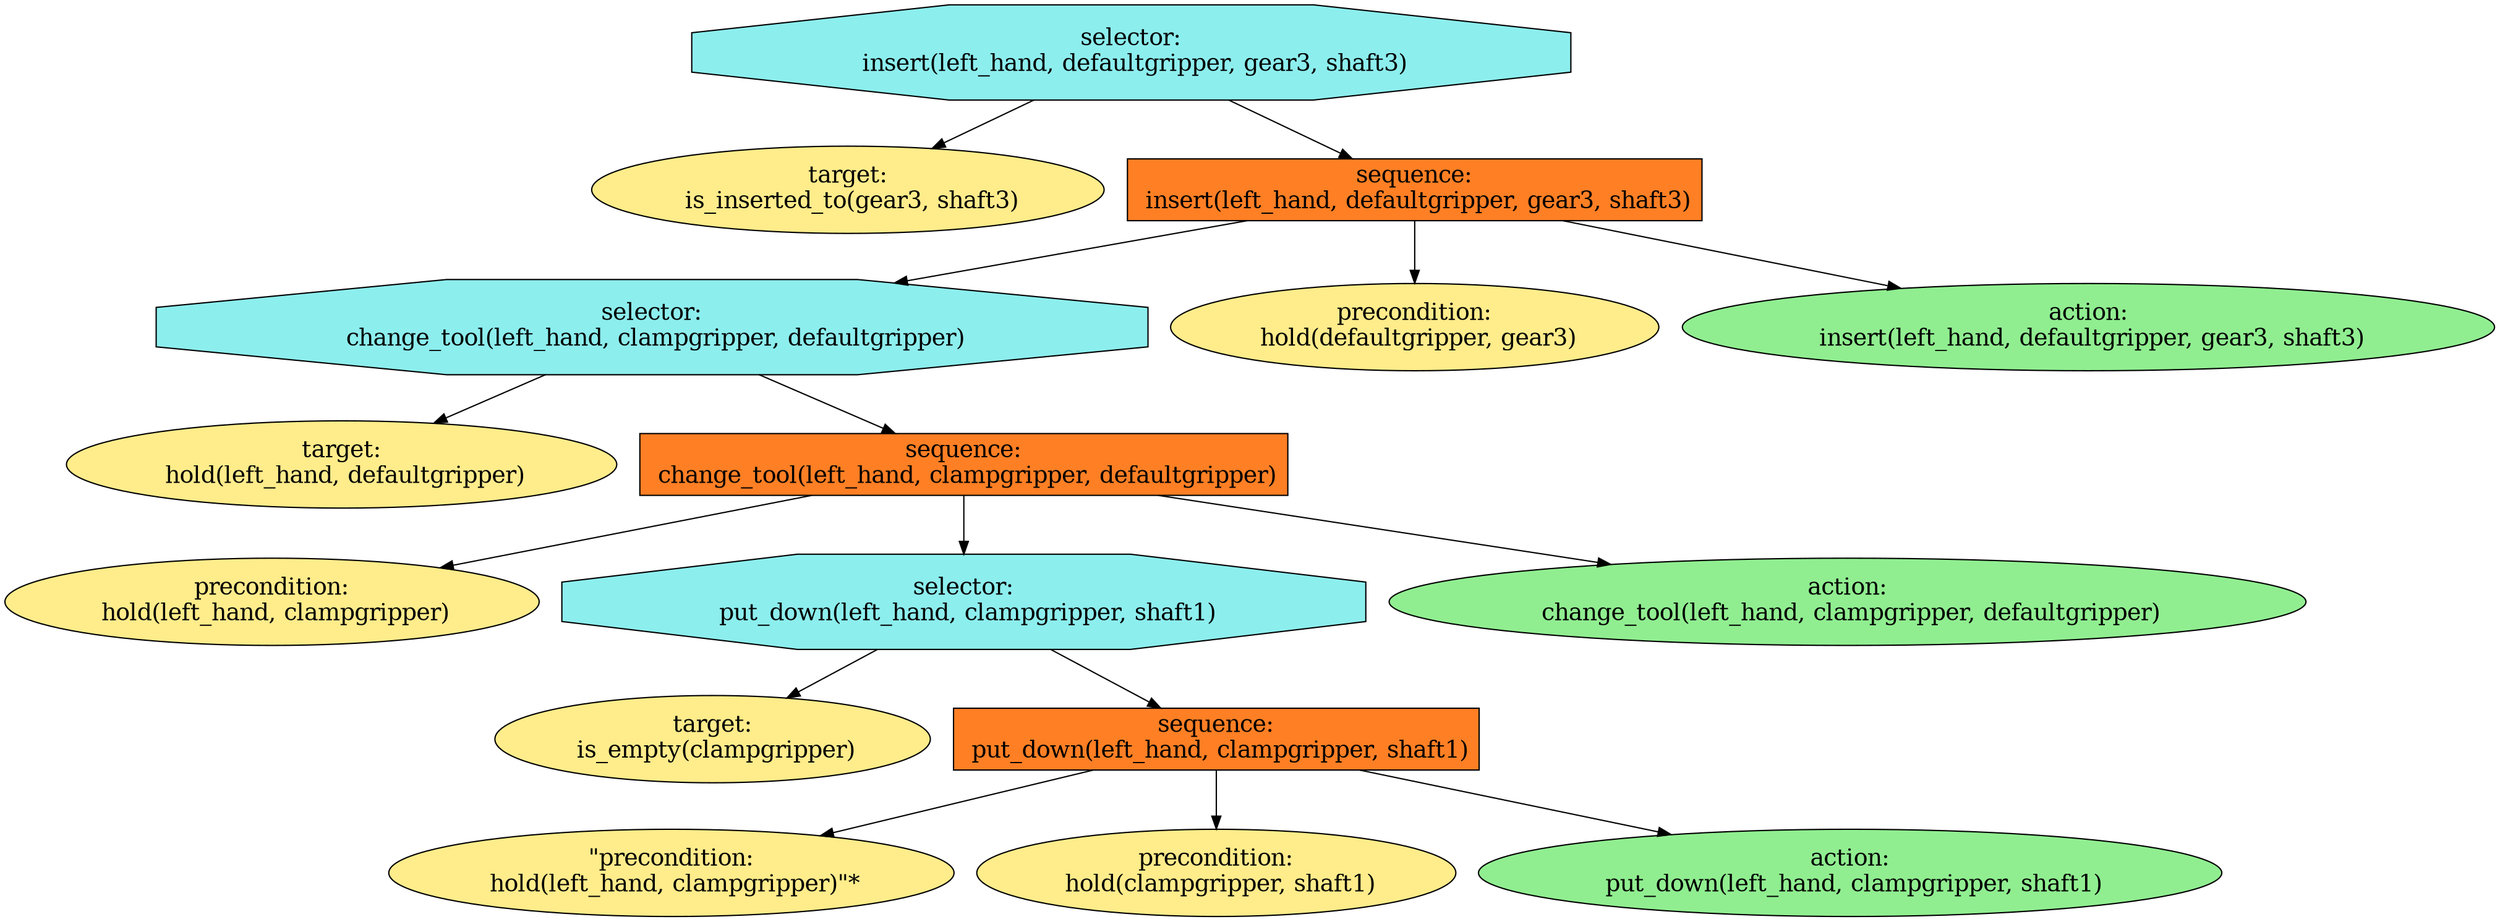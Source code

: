 digraph pastafarianism {
ordering=out;
graph [fontname="times-roman"];
node [fontname="times-roman"];
edge [fontname="times-roman"];
"selector:
 insert(left_hand, defaultgripper, gear3, shaft3)" [fillcolor=darkslategray2, fontcolor=black, fontsize=18, label="selector:
 insert(left_hand, defaultgripper, gear3, shaft3)", shape=octagon, style=filled];
"target:
 is_inserted_to(gear3, shaft3)" [fillcolor=lightgoldenrod1, fontcolor=black, fontsize=18, label="target:
 is_inserted_to(gear3, shaft3)", shape=ellipse, style=filled];
"selector:
 insert(left_hand, defaultgripper, gear3, shaft3)" -> "target:
 is_inserted_to(gear3, shaft3)";
"sequence:
 insert(left_hand, defaultgripper, gear3, shaft3)" [fillcolor=chocolate1, fontcolor=black, fontsize=18, label="sequence:
 insert(left_hand, defaultgripper, gear3, shaft3)", shape=box, style=filled];
"selector:
 insert(left_hand, defaultgripper, gear3, shaft3)" -> "sequence:
 insert(left_hand, defaultgripper, gear3, shaft3)";
"selector:
 change_tool(left_hand, clampgripper, defaultgripper)" [fillcolor=darkslategray2, fontcolor=black, fontsize=18, label="selector:
 change_tool(left_hand, clampgripper, defaultgripper)", shape=octagon, style=filled];
"sequence:
 insert(left_hand, defaultgripper, gear3, shaft3)" -> "selector:
 change_tool(left_hand, clampgripper, defaultgripper)";
"target:
 hold(left_hand, defaultgripper)" [fillcolor=lightgoldenrod1, fontcolor=black, fontsize=18, label="target:
 hold(left_hand, defaultgripper)", shape=ellipse, style=filled];
"selector:
 change_tool(left_hand, clampgripper, defaultgripper)" -> "target:
 hold(left_hand, defaultgripper)";
"sequence:
 change_tool(left_hand, clampgripper, defaultgripper)" [fillcolor=chocolate1, fontcolor=black, fontsize=18, label="sequence:
 change_tool(left_hand, clampgripper, defaultgripper)", shape=box, style=filled];
"selector:
 change_tool(left_hand, clampgripper, defaultgripper)" -> "sequence:
 change_tool(left_hand, clampgripper, defaultgripper)";
"precondition:
 hold(left_hand, clampgripper)" [fillcolor=lightgoldenrod1, fontcolor=black, fontsize=18, label="precondition:
 hold(left_hand, clampgripper)", shape=ellipse, style=filled];
"sequence:
 change_tool(left_hand, clampgripper, defaultgripper)" -> "precondition:
 hold(left_hand, clampgripper)";
"selector:
 put_down(left_hand, clampgripper, shaft1)" [fillcolor=darkslategray2, fontcolor=black, fontsize=18, label="selector:
 put_down(left_hand, clampgripper, shaft1)", shape=octagon, style=filled];
"sequence:
 change_tool(left_hand, clampgripper, defaultgripper)" -> "selector:
 put_down(left_hand, clampgripper, shaft1)";
"target:
 is_empty(clampgripper)" [fillcolor=lightgoldenrod1, fontcolor=black, fontsize=18, label="target:
 is_empty(clampgripper)", shape=ellipse, style=filled];
"selector:
 put_down(left_hand, clampgripper, shaft1)" -> "target:
 is_empty(clampgripper)";
"sequence:
 put_down(left_hand, clampgripper, shaft1)" [fillcolor=chocolate1, fontcolor=black, fontsize=18, label="sequence:
 put_down(left_hand, clampgripper, shaft1)", shape=box, style=filled];
"selector:
 put_down(left_hand, clampgripper, shaft1)" -> "sequence:
 put_down(left_hand, clampgripper, shaft1)";
"\"precondition:\n hold(left_hand, clampgripper)\"*" [fillcolor=lightgoldenrod1, fontcolor=black, fontsize=18, label="\"precondition:\n hold(left_hand, clampgripper)\"*", shape=ellipse, style=filled];
"sequence:
 put_down(left_hand, clampgripper, shaft1)" -> "\"precondition:\n hold(left_hand, clampgripper)\"*";
"precondition:
 hold(clampgripper, shaft1)" [fillcolor=lightgoldenrod1, fontcolor=black, fontsize=18, label="precondition:
 hold(clampgripper, shaft1)", shape=ellipse, style=filled];
"sequence:
 put_down(left_hand, clampgripper, shaft1)" -> "precondition:
 hold(clampgripper, shaft1)";
"action:
 put_down(left_hand, clampgripper, shaft1)" [fillcolor=lightgreen, fontcolor=black, fontsize=18, label="action:
 put_down(left_hand, clampgripper, shaft1)", shape=ellipse, style=filled];
"sequence:
 put_down(left_hand, clampgripper, shaft1)" -> "action:
 put_down(left_hand, clampgripper, shaft1)";
"action:
 change_tool(left_hand, clampgripper, defaultgripper)" [fillcolor=lightgreen, fontcolor=black, fontsize=18, label="action:
 change_tool(left_hand, clampgripper, defaultgripper)", shape=ellipse, style=filled];
"sequence:
 change_tool(left_hand, clampgripper, defaultgripper)" -> "action:
 change_tool(left_hand, clampgripper, defaultgripper)";
"precondition:
 hold(defaultgripper, gear3)" [fillcolor=lightgoldenrod1, fontcolor=black, fontsize=18, label="precondition:
 hold(defaultgripper, gear3)", shape=ellipse, style=filled];
"sequence:
 insert(left_hand, defaultgripper, gear3, shaft3)" -> "precondition:
 hold(defaultgripper, gear3)";
"action:
 insert(left_hand, defaultgripper, gear3, shaft3)" [fillcolor=lightgreen, fontcolor=black, fontsize=18, label="action:
 insert(left_hand, defaultgripper, gear3, shaft3)", shape=ellipse, style=filled];
"sequence:
 insert(left_hand, defaultgripper, gear3, shaft3)" -> "action:
 insert(left_hand, defaultgripper, gear3, shaft3)";
}
